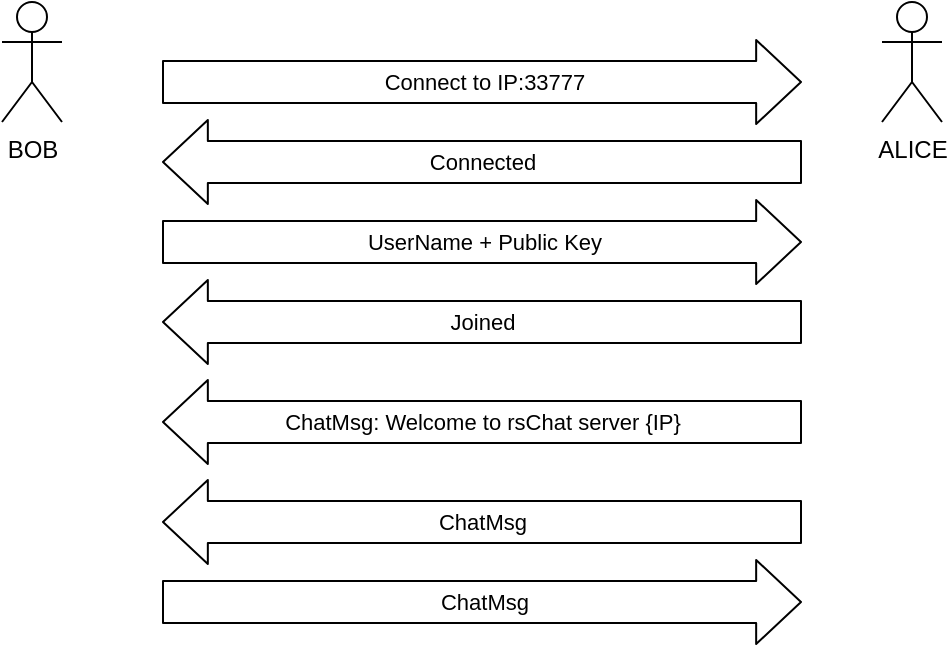 <mxfile>
    <diagram id="7Vl4cPKjDjStGp2ALdFg" name="Page-1">
        <mxGraphModel dx="781" dy="599" grid="1" gridSize="10" guides="1" tooltips="1" connect="1" arrows="1" fold="1" page="1" pageScale="1" pageWidth="850" pageHeight="1100" math="0" shadow="0">
            <root>
                <mxCell id="0"/>
                <mxCell id="1" parent="0"/>
                <mxCell id="2" value="" style="shape=flexArrow;endArrow=classic;html=1;width=21;endSize=7.14;" edge="1" parent="1">
                    <mxGeometry width="50" height="50" relative="1" as="geometry">
                        <mxPoint x="200" y="220" as="sourcePoint"/>
                        <mxPoint x="520" y="220" as="targetPoint"/>
                    </mxGeometry>
                </mxCell>
                <mxCell id="6" value="Connect to IP:33777" style="edgeLabel;html=1;align=center;verticalAlign=middle;resizable=0;points=[];" vertex="1" connectable="0" parent="2">
                    <mxGeometry x="-0.748" y="-4" relative="1" as="geometry">
                        <mxPoint x="120" y="-4" as="offset"/>
                    </mxGeometry>
                </mxCell>
                <mxCell id="3" value="BOB" style="shape=umlActor;verticalLabelPosition=bottom;verticalAlign=top;html=1;outlineConnect=0;" vertex="1" parent="1">
                    <mxGeometry x="120" y="180" width="30" height="60" as="geometry"/>
                </mxCell>
                <mxCell id="4" value="ALICE" style="shape=umlActor;verticalLabelPosition=bottom;verticalAlign=top;html=1;outlineConnect=0;" vertex="1" parent="1">
                    <mxGeometry x="560" y="180" width="30" height="60" as="geometry"/>
                </mxCell>
                <mxCell id="7" value="" style="shape=flexArrow;endArrow=classic;html=1;width=21;endSize=7.14;" edge="1" parent="1">
                    <mxGeometry width="50" height="50" relative="1" as="geometry">
                        <mxPoint x="520.0" y="260" as="sourcePoint"/>
                        <mxPoint x="200" y="260" as="targetPoint"/>
                    </mxGeometry>
                </mxCell>
                <mxCell id="8" value="Connected" style="edgeLabel;html=1;align=center;verticalAlign=middle;resizable=0;points=[];" vertex="1" connectable="0" parent="7">
                    <mxGeometry x="-0.748" y="-4" relative="1" as="geometry">
                        <mxPoint x="-120" y="4" as="offset"/>
                    </mxGeometry>
                </mxCell>
                <mxCell id="11" value="" style="shape=flexArrow;endArrow=classic;html=1;width=21;endSize=7.14;" edge="1" parent="1">
                    <mxGeometry width="50" height="50" relative="1" as="geometry">
                        <mxPoint x="200.0" y="300" as="sourcePoint"/>
                        <mxPoint x="520" y="300" as="targetPoint"/>
                    </mxGeometry>
                </mxCell>
                <mxCell id="12" value="UserName + Public Key" style="edgeLabel;html=1;align=center;verticalAlign=middle;resizable=0;points=[];" vertex="1" connectable="0" parent="11">
                    <mxGeometry x="-0.748" y="-4" relative="1" as="geometry">
                        <mxPoint x="120" y="-4" as="offset"/>
                    </mxGeometry>
                </mxCell>
                <mxCell id="18" value="" style="shape=flexArrow;endArrow=classic;html=1;width=21;endSize=7.14;" edge="1" parent="1">
                    <mxGeometry width="50" height="50" relative="1" as="geometry">
                        <mxPoint x="520" y="340" as="sourcePoint"/>
                        <mxPoint x="200.0" y="340" as="targetPoint"/>
                    </mxGeometry>
                </mxCell>
                <mxCell id="19" value="Joined" style="edgeLabel;html=1;align=center;verticalAlign=middle;resizable=0;points=[];" vertex="1" connectable="0" parent="18">
                    <mxGeometry x="-0.748" y="-4" relative="1" as="geometry">
                        <mxPoint x="-120" y="4" as="offset"/>
                    </mxGeometry>
                </mxCell>
                <mxCell id="24" value="" style="shape=flexArrow;endArrow=classic;html=1;width=21;endSize=7.14;" edge="1" parent="1">
                    <mxGeometry width="50" height="50" relative="1" as="geometry">
                        <mxPoint x="520" y="390" as="sourcePoint"/>
                        <mxPoint x="200.0" y="390" as="targetPoint"/>
                    </mxGeometry>
                </mxCell>
                <mxCell id="25" value="ChatMsg: Welcome to rsChat server {IP}" style="edgeLabel;html=1;align=center;verticalAlign=middle;resizable=0;points=[];" vertex="1" connectable="0" parent="24">
                    <mxGeometry x="-0.748" y="-4" relative="1" as="geometry">
                        <mxPoint x="-120" y="4" as="offset"/>
                    </mxGeometry>
                </mxCell>
                <mxCell id="27" value="" style="shape=flexArrow;endArrow=classic;html=1;width=21;endSize=7.14;" edge="1" parent="1">
                    <mxGeometry width="50" height="50" relative="1" as="geometry">
                        <mxPoint x="520" y="440" as="sourcePoint"/>
                        <mxPoint x="200.0" y="440" as="targetPoint"/>
                    </mxGeometry>
                </mxCell>
                <mxCell id="28" value="ChatMsg" style="edgeLabel;html=1;align=center;verticalAlign=middle;resizable=0;points=[];" vertex="1" connectable="0" parent="27">
                    <mxGeometry x="-0.748" y="-4" relative="1" as="geometry">
                        <mxPoint x="-120" y="4" as="offset"/>
                    </mxGeometry>
                </mxCell>
                <mxCell id="31" value="" style="shape=flexArrow;endArrow=classic;html=1;width=21;endSize=7.14;" edge="1" parent="1">
                    <mxGeometry width="50" height="50" relative="1" as="geometry">
                        <mxPoint x="200.0" y="480" as="sourcePoint"/>
                        <mxPoint x="520" y="480" as="targetPoint"/>
                    </mxGeometry>
                </mxCell>
                <mxCell id="32" value="ChatMsg" style="edgeLabel;html=1;align=center;verticalAlign=middle;resizable=0;points=[];" vertex="1" connectable="0" parent="31">
                    <mxGeometry x="-0.748" y="-4" relative="1" as="geometry">
                        <mxPoint x="120" y="-4" as="offset"/>
                    </mxGeometry>
                </mxCell>
            </root>
        </mxGraphModel>
    </diagram>
</mxfile>